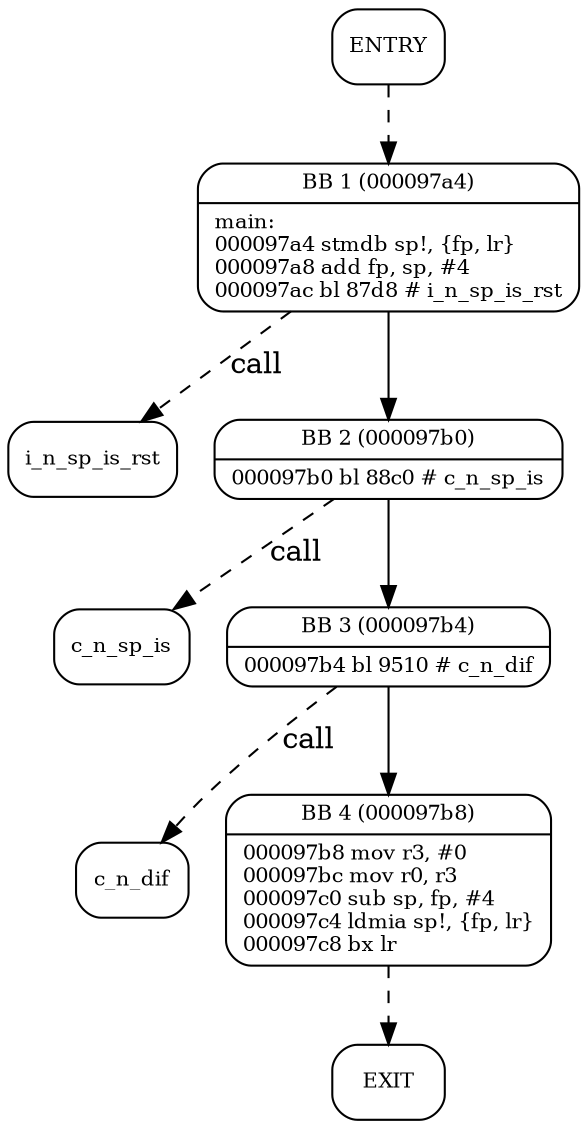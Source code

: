 digraph main{
node [shape=Mrecord, labeljust=l, fontsize=10];
	"0" [label="ENTRY"]
	"0" -> "1" [style=dashed, weight=1];
	"1" [label="{BB 1 (000097a4) | main:\l000097a4    stmdb sp!, \{fp, lr\}\l000097a8    add fp, sp, #4\l000097ac    bl 87d8    # i_n_sp_is_rst\l }"]
	"00000000016e4400i_n_sp_is_rst" [label="i_n_sp_is_rst"]
	"1" -> "00000000016e4400i_n_sp_is_rst" [label="call", style=dashed, weight=1]
	"1" -> "2" [weight=4];
	"2" [label="{BB 2 (000097b0) | 000097b0    bl 88c0    # c_n_sp_is\l }"]
	"00000000016e4580c_n_sp_is" [label="c_n_sp_is"]
	"2" -> "00000000016e4580c_n_sp_is" [label="call", style=dashed, weight=1]
	"2" -> "3" [weight=4];
	"3" [label="{BB 3 (000097b4) | 000097b4    bl 9510    # c_n_dif\l }"]
	"00000000016e4280c_n_dif" [label="c_n_dif"]
	"3" -> "00000000016e4280c_n_dif" [label="call", style=dashed, weight=1]
	"3" -> "4" [weight=4];
	"4" [label="{BB 4 (000097b8) | 000097b8    mov r3, #0\l000097bc    mov r0, r3\l000097c0    sub sp, fp, #4\l000097c4    ldmia sp!, \{fp, lr\}\l000097c8    bx lr\l }"]
	"4" -> "5" [style=dashed, weight=1];
	"5" [label="EXIT"]
}
